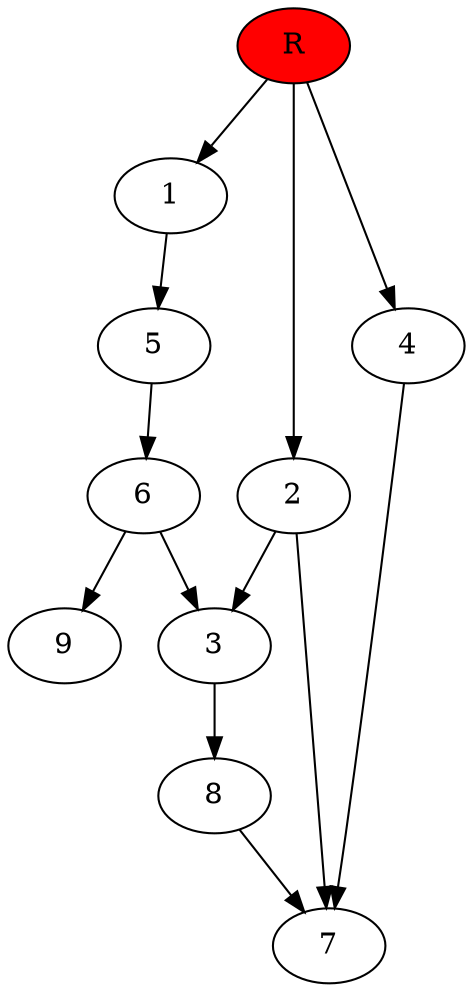 digraph prb34037 {
	1
	2
	3
	4
	5
	6
	7
	8
	R [fillcolor="#ff0000" style=filled]
	1 -> 5
	2 -> 3
	2 -> 7
	3 -> 8
	4 -> 7
	5 -> 6
	6 -> 3
	6 -> 9
	8 -> 7
	R -> 1
	R -> 2
	R -> 4
}
